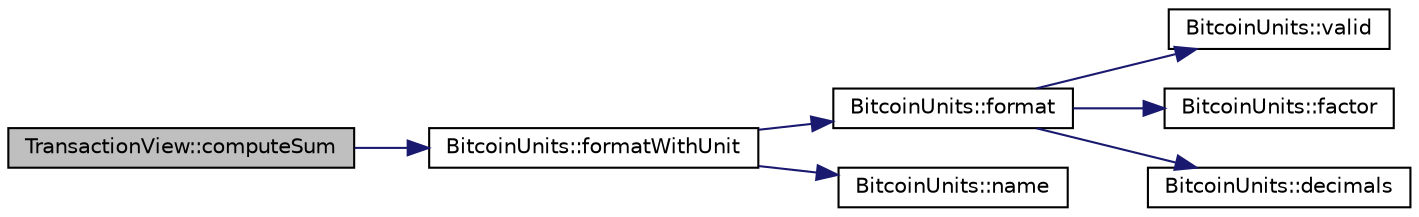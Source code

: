 digraph "TransactionView::computeSum"
{
 // LATEX_PDF_SIZE
  edge [fontname="Helvetica",fontsize="10",labelfontname="Helvetica",labelfontsize="10"];
  node [fontname="Helvetica",fontsize="10",shape=record];
  rankdir="LR";
  Node0 [label="TransactionView::computeSum",height=0.2,width=0.4,color="black", fillcolor="grey75", style="filled", fontcolor="black",tooltip=" "];
  Node0 -> Node1 [color="midnightblue",fontsize="10",style="solid",fontname="Helvetica"];
  Node1 [label="BitcoinUnits::formatWithUnit",height=0.2,width=0.4,color="black", fillcolor="white", style="filled",URL="$class_bitcoin_units.html#aef9fb7509257bc84ee459d7f0c663020",tooltip="Format as string (with unit)"];
  Node1 -> Node2 [color="midnightblue",fontsize="10",style="solid",fontname="Helvetica"];
  Node2 [label="BitcoinUnits::format",height=0.2,width=0.4,color="black", fillcolor="white", style="filled",URL="$class_bitcoin_units.html#ab07437e5a788c80a82d75e3714bd3925",tooltip="Format as string."];
  Node2 -> Node3 [color="midnightblue",fontsize="10",style="solid",fontname="Helvetica"];
  Node3 [label="BitcoinUnits::valid",height=0.2,width=0.4,color="black", fillcolor="white", style="filled",URL="$class_bitcoin_units.html#a81cbc41480adfb600dad79711d336e5f",tooltip="Is unit ID valid?"];
  Node2 -> Node4 [color="midnightblue",fontsize="10",style="solid",fontname="Helvetica"];
  Node4 [label="BitcoinUnits::factor",height=0.2,width=0.4,color="black", fillcolor="white", style="filled",URL="$class_bitcoin_units.html#ae967b9e6ecbb8f041bfe398d27533b09",tooltip="Number of Satoshis (1e-8) per unit."];
  Node2 -> Node5 [color="midnightblue",fontsize="10",style="solid",fontname="Helvetica"];
  Node5 [label="BitcoinUnits::decimals",height=0.2,width=0.4,color="black", fillcolor="white", style="filled",URL="$class_bitcoin_units.html#a3f0fc21634520ea06c684ba0d7e25f2f",tooltip="Number of decimals left."];
  Node1 -> Node6 [color="midnightblue",fontsize="10",style="solid",fontname="Helvetica"];
  Node6 [label="BitcoinUnits::name",height=0.2,width=0.4,color="black", fillcolor="white", style="filled",URL="$class_bitcoin_units.html#a4cf46136434ed30728608e67e90a9cbe",tooltip="Short name."];
}
